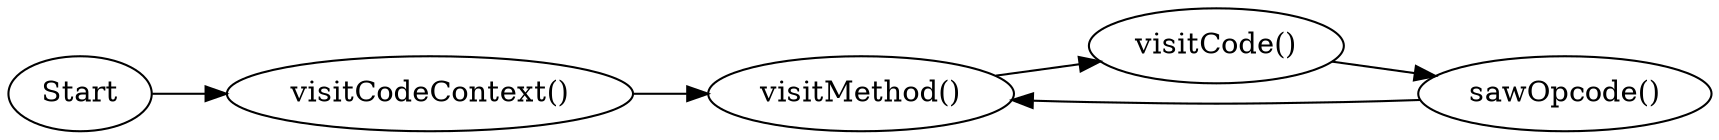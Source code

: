 digraph {
	rankdir=LR;
	start[label="Start"];
	cc[label="visitCodeContext()"]
	method[label="visitMethod()"]
	code[label="visitCode()"]
	opCode[label="sawOpcode()"]

	start->cc;
	cc->method;
	method->code;
	code->opCode;
	opCode->method;
}